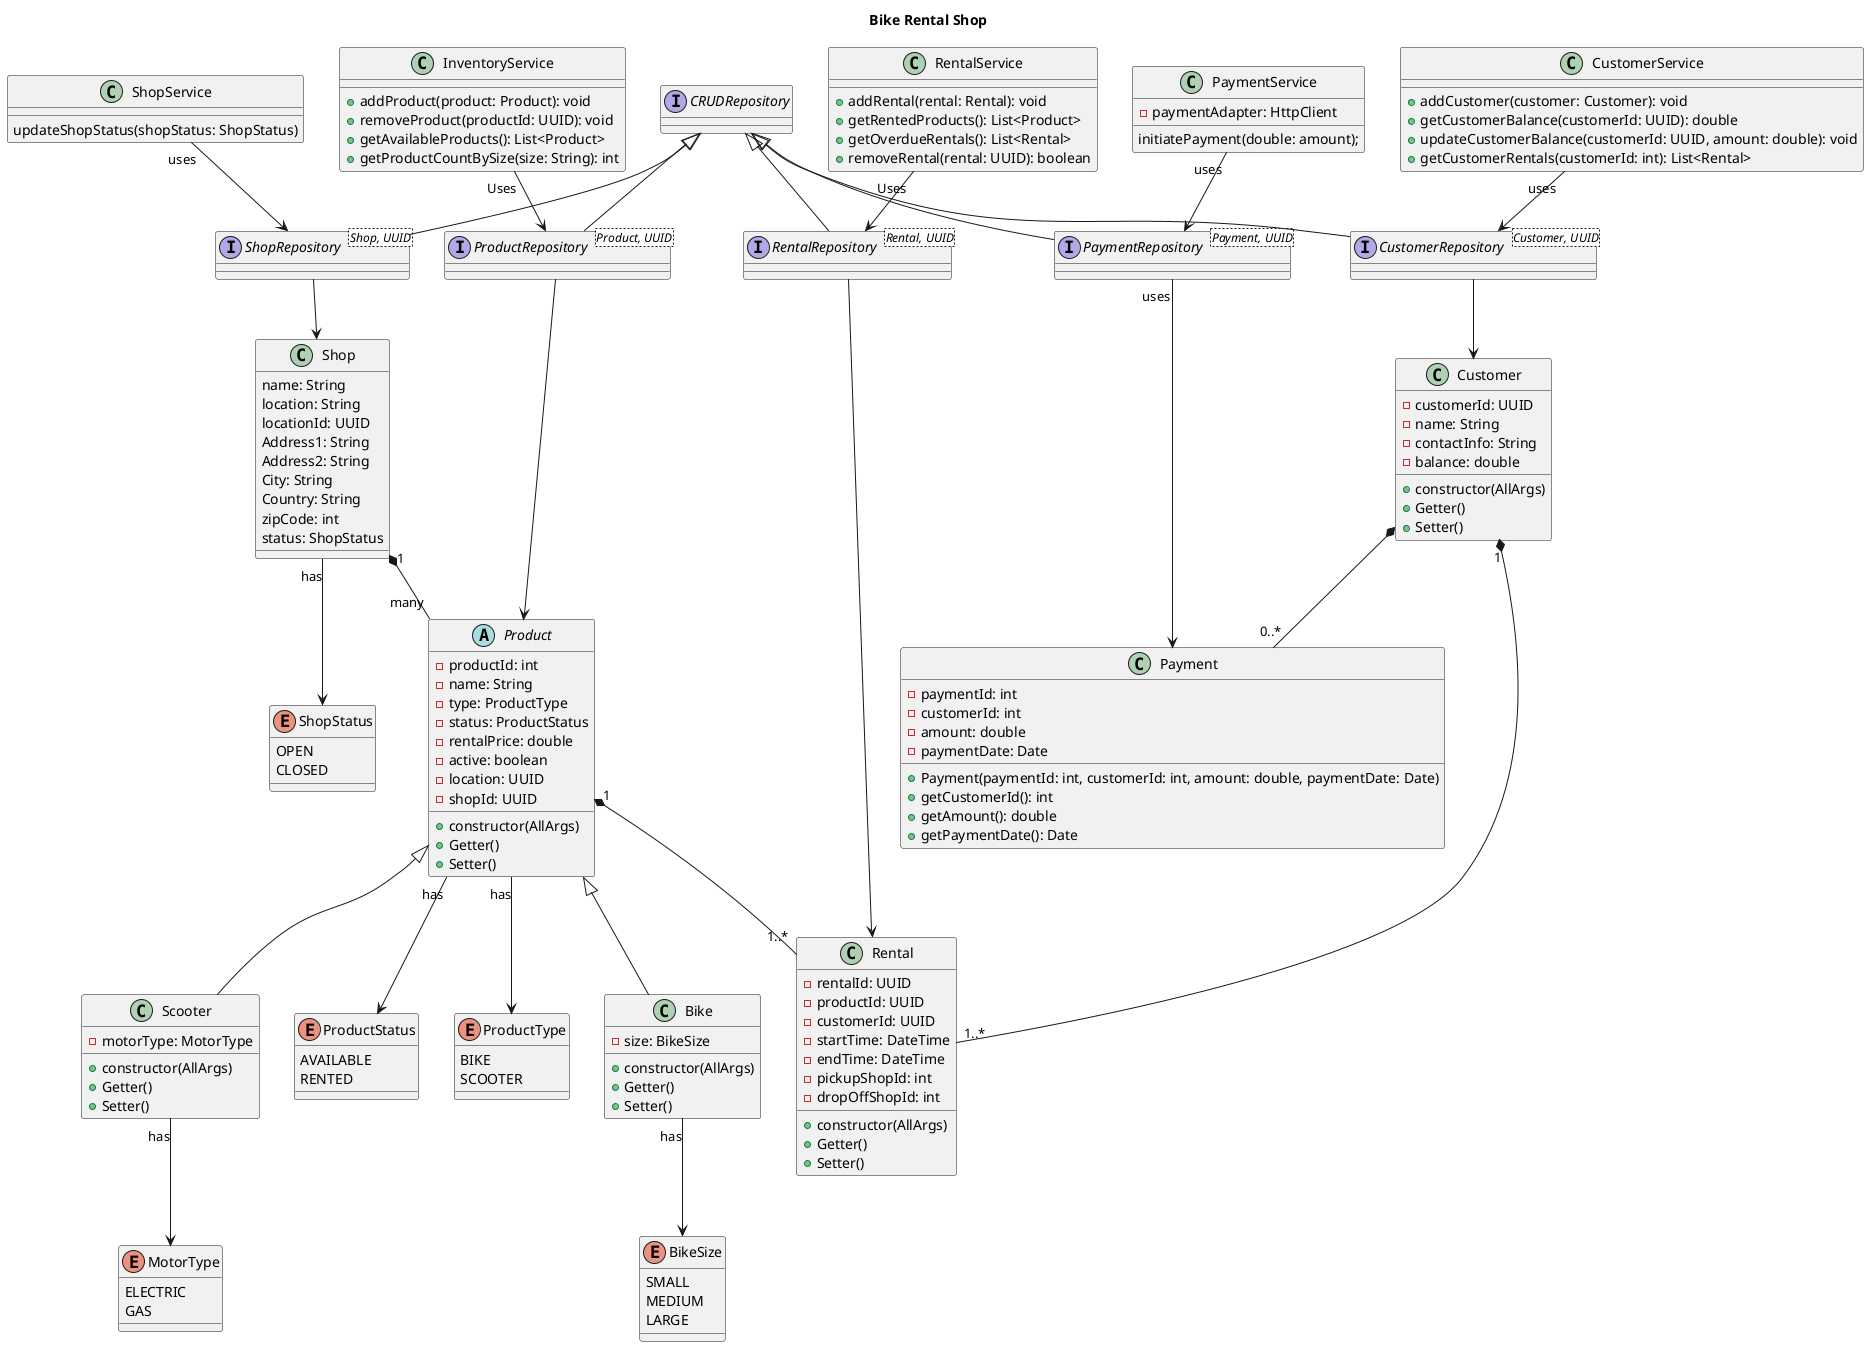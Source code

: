 @startuml
'Product Management
'Rental Management
'Inventory Management
'Payment Management
title Bike Rental Shop

enum ProductStatus{
    AVAILABLE
    RENTED
}

enum ProductType{
    BIKE
    SCOOTER
}

class Shop {
    name: String
    location: String
    locationId: UUID
    Address1: String
    Address2: String
    City: String
    Country: String
    zipCode: int
    status: ShopStatus
}

enum ShopStatus {
    OPEN
    CLOSED
}

abstract class Product {
    -productId: int
    -name: String
    -type: ProductType
    -status: ProductStatus
    -rentalPrice: double
    -active: boolean
    -location: UUID
    -shopId: UUID
    +constructor(AllArgs)
    +Getter()
    +Setter()
}

enum BikeSize{
    SMALL
    MEDIUM
    LARGE
}

class Bike extends Product {
    -size: BikeSize
    +constructor(AllArgs)
    +Getter()
    +Setter()
}

enum MotorType{
    ELECTRIC
    GAS
}

class Scooter extends Product {
    -motorType: MotorType
    +constructor(AllArgs)
    +Getter()
    +Setter()
}

class Customer {
    -customerId: UUID
    -name: String
    -contactInfo: String
    -balance: double
    +constructor(AllArgs)
    +Getter()
    +Setter()
}

class Rental {
    -rentalId: UUID
    -productId: UUID
    -customerId: UUID
    -startTime: DateTime
    -endTime: DateTime
    -pickupShopId: int
    -dropOffShopId: int
    +constructor(AllArgs)
    +Getter()
    +Setter()
}

class RentalService {
    +addRental(rental: Rental): void
    +getRentedProducts(): List<Product>
    +getOverdueRentals(): List<Rental>
    +removeRental(rental: UUID): boolean
}

class InventoryService {
    +addProduct(product: Product): void
    +removeProduct(productId: UUID): void
    +getAvailableProducts(): List<Product>
    +getProductCountBySize(size: String): int
}

class CustomerService {
    +addCustomer(customer: Customer): void
    +getCustomerBalance(customerId: UUID): double
    +updateCustomerBalance(customerId: UUID, amount: double): void
    +getCustomerRentals(customerId: int): List<Rental>
}

class Payment {
    -paymentId: int
    -customerId: int
    -amount: double
    -paymentDate: Date
    +Payment(paymentId: int, customerId: int, amount: double, paymentDate: Date)
    +getCustomerId(): int
    +getAmount(): double
    +getPaymentDate(): Date
}

class PaymentService {
    -paymentAdapter: HttpClient

    initiatePayment(double: amount);
}

class ShopService {
    updateShopStatus(shopStatus: ShopStatus)
}

interface CustomerRepository<Customer, UUID> implements CRUDRepository {}
interface PaymentRepository<Payment, UUID> implements CRUDRepository{}
interface RentalRepository<Rental, UUID> implements CRUDRepository{}
interface ProductRepository<Product, UUID> implements CRUDRepository{}
interface ShopRepository<Shop, UUID> implements CRUDRepository{}

Product "1" *-- "1..*" Rental
Customer "1" *-- "1..*" Rental
Customer *-- "0..*" Payment
Scooter "has" --> MotorType
Bike "has" --> BikeSize
Product "has" --> ProductStatus
Product "has" --> ProductType
PaymentService "uses" --> PaymentRepository
PaymentRepository "uses" --> Payment

CustomerService "uses" --> CustomerRepository
CustomerRepository --> Customer

RentalService "Uses" --> RentalRepository
RentalRepository --> Rental

InventoryService "Uses" --> ProductRepository
ProductRepository --> Product

Shop "1" *-- "many" Product
Shop  "has" --> ShopStatus
ShopService "uses" --> ShopRepository
ShopRepository --> Shop

@enduml
